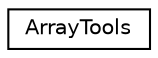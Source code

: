 digraph "Graphical Class Hierarchy"
{
 // LATEX_PDF_SIZE
  edge [fontname="Helvetica",fontsize="10",labelfontname="Helvetica",labelfontsize="10"];
  node [fontname="Helvetica",fontsize="10",shape=record];
  rankdir="LR";
  Node0 [label="ArrayTools",height=0.2,width=0.4,color="black", fillcolor="white", style="filled",URL="$class_array_tools.html",tooltip="Array functions class"];
}

